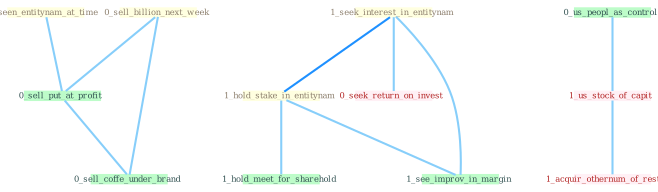 Graph G{ 
    node
    [shape=polygon,style=filled,width=.5,height=.06,color="#BDFCC9",fixedsize=true,fontsize=4,
    fontcolor="#2f4f4f"];
    {node
    [color="#ffffe0", fontcolor="#8b7d6b"] "1_seen_entitynam_at_time " "0_sell_billion_next_week " "1_seek_interest_in_entitynam " "1_hold_stake_in_entitynam "}
{node [color="#fff0f5", fontcolor="#b22222"] "0_seek_return_on_invest " "1_us_stock_of_capit " "1_acquir_othernum_of_restaur "}
edge [color="#B0E2FF"];

	"1_seen_entitynam_at_time " -- "0_sell_put_at_profit " [w="1", color="#87cefa" ];
	"0_sell_billion_next_week " -- "0_sell_put_at_profit " [w="1", color="#87cefa" ];
	"0_sell_billion_next_week " -- "0_sell_coffe_under_brand " [w="1", color="#87cefa" ];
	"1_seek_interest_in_entitynam " -- "1_hold_stake_in_entitynam " [w="2", color="#1e90ff" , len=0.8];
	"1_seek_interest_in_entitynam " -- "0_seek_return_on_invest " [w="1", color="#87cefa" ];
	"1_seek_interest_in_entitynam " -- "1_see_improv_in_margin " [w="1", color="#87cefa" ];
	"1_hold_stake_in_entitynam " -- "1_see_improv_in_margin " [w="1", color="#87cefa" ];
	"1_hold_stake_in_entitynam " -- "1_hold_meet_for_sharehold " [w="1", color="#87cefa" ];
	"0_us_peopl_as_control " -- "1_us_stock_of_capit " [w="1", color="#87cefa" ];
	"0_sell_put_at_profit " -- "0_sell_coffe_under_brand " [w="1", color="#87cefa" ];
	"1_us_stock_of_capit " -- "1_acquir_othernum_of_restaur " [w="1", color="#87cefa" ];
}